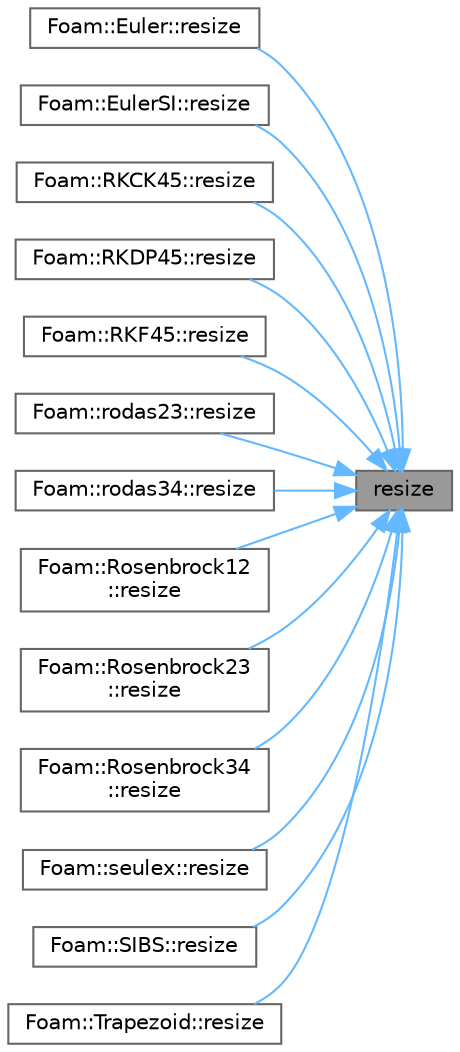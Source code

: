 digraph "resize"
{
 // LATEX_PDF_SIZE
  bgcolor="transparent";
  edge [fontname=Helvetica,fontsize=10,labelfontname=Helvetica,labelfontsize=10];
  node [fontname=Helvetica,fontsize=10,shape=box,height=0.2,width=0.4];
  rankdir="RL";
  Node1 [id="Node000001",label="resize",height=0.2,width=0.4,color="gray40", fillcolor="grey60", style="filled", fontcolor="black",tooltip=" "];
  Node1 -> Node2 [id="edge1_Node000001_Node000002",dir="back",color="steelblue1",style="solid",tooltip=" "];
  Node2 [id="Node000002",label="Foam::Euler::resize",height=0.2,width=0.4,color="grey40", fillcolor="white", style="filled",URL="$classFoam_1_1Euler.html#a6f8c40b3cee982c73152b661f079e3c4",tooltip=" "];
  Node1 -> Node3 [id="edge2_Node000001_Node000003",dir="back",color="steelblue1",style="solid",tooltip=" "];
  Node3 [id="Node000003",label="Foam::EulerSI::resize",height=0.2,width=0.4,color="grey40", fillcolor="white", style="filled",URL="$classFoam_1_1EulerSI.html#a6f8c40b3cee982c73152b661f079e3c4",tooltip=" "];
  Node1 -> Node4 [id="edge3_Node000001_Node000004",dir="back",color="steelblue1",style="solid",tooltip=" "];
  Node4 [id="Node000004",label="Foam::RKCK45::resize",height=0.2,width=0.4,color="grey40", fillcolor="white", style="filled",URL="$classFoam_1_1RKCK45.html#a6f8c40b3cee982c73152b661f079e3c4",tooltip=" "];
  Node1 -> Node5 [id="edge4_Node000001_Node000005",dir="back",color="steelblue1",style="solid",tooltip=" "];
  Node5 [id="Node000005",label="Foam::RKDP45::resize",height=0.2,width=0.4,color="grey40", fillcolor="white", style="filled",URL="$classFoam_1_1RKDP45.html#a6f8c40b3cee982c73152b661f079e3c4",tooltip=" "];
  Node1 -> Node6 [id="edge5_Node000001_Node000006",dir="back",color="steelblue1",style="solid",tooltip=" "];
  Node6 [id="Node000006",label="Foam::RKF45::resize",height=0.2,width=0.4,color="grey40", fillcolor="white", style="filled",URL="$classFoam_1_1RKF45.html#a6f8c40b3cee982c73152b661f079e3c4",tooltip=" "];
  Node1 -> Node7 [id="edge6_Node000001_Node000007",dir="back",color="steelblue1",style="solid",tooltip=" "];
  Node7 [id="Node000007",label="Foam::rodas23::resize",height=0.2,width=0.4,color="grey40", fillcolor="white", style="filled",URL="$classFoam_1_1rodas23.html#a6f8c40b3cee982c73152b661f079e3c4",tooltip=" "];
  Node1 -> Node8 [id="edge7_Node000001_Node000008",dir="back",color="steelblue1",style="solid",tooltip=" "];
  Node8 [id="Node000008",label="Foam::rodas34::resize",height=0.2,width=0.4,color="grey40", fillcolor="white", style="filled",URL="$classFoam_1_1rodas34.html#a6f8c40b3cee982c73152b661f079e3c4",tooltip=" "];
  Node1 -> Node9 [id="edge8_Node000001_Node000009",dir="back",color="steelblue1",style="solid",tooltip=" "];
  Node9 [id="Node000009",label="Foam::Rosenbrock12\l::resize",height=0.2,width=0.4,color="grey40", fillcolor="white", style="filled",URL="$classFoam_1_1Rosenbrock12.html#a6f8c40b3cee982c73152b661f079e3c4",tooltip=" "];
  Node1 -> Node10 [id="edge9_Node000001_Node000010",dir="back",color="steelblue1",style="solid",tooltip=" "];
  Node10 [id="Node000010",label="Foam::Rosenbrock23\l::resize",height=0.2,width=0.4,color="grey40", fillcolor="white", style="filled",URL="$classFoam_1_1Rosenbrock23.html#a6f8c40b3cee982c73152b661f079e3c4",tooltip=" "];
  Node1 -> Node11 [id="edge10_Node000001_Node000011",dir="back",color="steelblue1",style="solid",tooltip=" "];
  Node11 [id="Node000011",label="Foam::Rosenbrock34\l::resize",height=0.2,width=0.4,color="grey40", fillcolor="white", style="filled",URL="$classFoam_1_1Rosenbrock34.html#a6f8c40b3cee982c73152b661f079e3c4",tooltip=" "];
  Node1 -> Node12 [id="edge11_Node000001_Node000012",dir="back",color="steelblue1",style="solid",tooltip=" "];
  Node12 [id="Node000012",label="Foam::seulex::resize",height=0.2,width=0.4,color="grey40", fillcolor="white", style="filled",URL="$classFoam_1_1seulex.html#a6f8c40b3cee982c73152b661f079e3c4",tooltip=" "];
  Node1 -> Node13 [id="edge12_Node000001_Node000013",dir="back",color="steelblue1",style="solid",tooltip=" "];
  Node13 [id="Node000013",label="Foam::SIBS::resize",height=0.2,width=0.4,color="grey40", fillcolor="white", style="filled",URL="$classFoam_1_1SIBS.html#a6f8c40b3cee982c73152b661f079e3c4",tooltip=" "];
  Node1 -> Node14 [id="edge13_Node000001_Node000014",dir="back",color="steelblue1",style="solid",tooltip=" "];
  Node14 [id="Node000014",label="Foam::Trapezoid::resize",height=0.2,width=0.4,color="grey40", fillcolor="white", style="filled",URL="$classFoam_1_1Trapezoid.html#a6f8c40b3cee982c73152b661f079e3c4",tooltip=" "];
}
